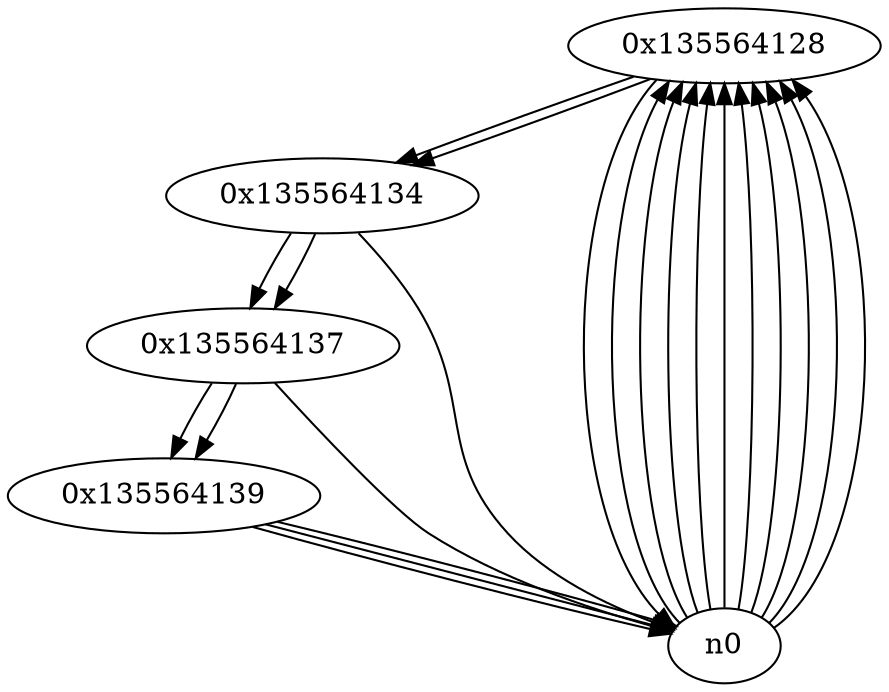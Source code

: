 digraph G{
/* nodes */
  n1 [label="0x135564128"]
  n2 [label="0x135564134"]
  n3 [label="0x135564137"]
  n4 [label="0x135564139"]
/* edges */
n1 -> n2;
n1 -> n0;
n0 -> n1;
n0 -> n1;
n0 -> n1;
n0 -> n1;
n0 -> n1;
n0 -> n1;
n0 -> n1;
n0 -> n1;
n0 -> n1;
n0 -> n1;
n2 -> n3;
n2 -> n0;
n1 -> n2;
n3 -> n4;
n3 -> n0;
n2 -> n3;
n4 -> n0;
n4 -> n0;
n4 -> n0;
n3 -> n4;
}
